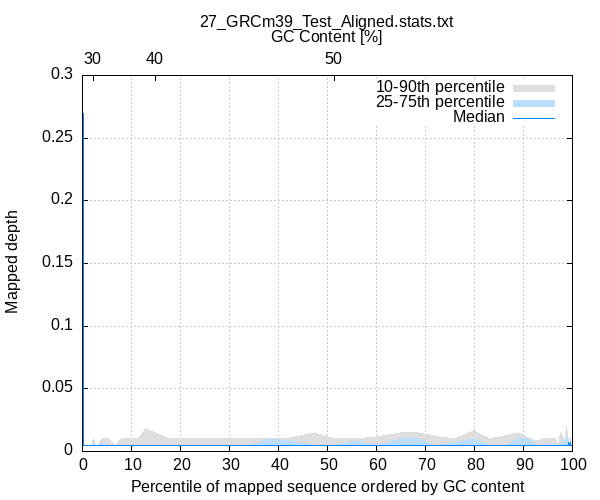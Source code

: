 
            set terminal png size 600,500 truecolor
            set output "plots/gc-depth.png"
            set grid xtics ytics y2tics back lc rgb "#cccccc"
            set ylabel "Mapped depth"
            set xlabel "Percentile of mapped sequence ordered by GC content"
            set x2label "GC Content [%]"
            set title "27_GRCm39_Test_Aligned.stats.txt" noenhanced
            set x2tics ("30" 2.296,"40" 14.889,"50" 51.333)
            set xtics nomirror
            set xrange [0.1:99.9]

            plot '-' using 1:2:3 with filledcurve lt 1 lc rgb "#dedede" t '10-90th percentile' , \
                 '-' using 1:2:3 with filledcurve lt 1 lc rgb "#bbdeff" t '25-75th percentile' , \
                 '-' using 1:2 with lines lc rgb "#0084ff" t 'Median'
        0.148	0.000	0.000
0.222	0.270	0.270
0.370	0.005	0.005
0.444	0.005	0.005
0.593	0.005	0.005
0.963	0.005	0.005
1.037	0.005	0.005
1.407	0.005	0.005
1.926	0.005	0.005
2.296	0.005	0.010
2.667	0.005	0.005
3.259	0.005	0.005
3.926	0.005	0.010
5.407	0.005	0.010
6.741	0.005	0.005
8.000	0.005	0.010
9.259	0.005	0.011
11.556	0.005	0.010
12.889	0.005	0.018
14.889	0.005	0.015
17.852	0.005	0.010
20.296	0.005	0.010
23.407	0.005	0.010
27.630	0.005	0.010
31.333	0.005	0.010
34.296	0.005	0.010
38.296	0.005	0.010
42.444	0.005	0.011
47.333	0.005	0.015
51.333	0.005	0.010
55.778	0.005	0.010
60.000	0.005	0.012
64.963	0.005	0.015
68.444	0.005	0.015
71.704	0.005	0.013
75.630	0.005	0.010
79.704	0.005	0.017
82.963	0.005	0.010
86.148	0.005	0.013
88.963	0.005	0.015
90.963	0.005	0.011
92.593	0.005	0.009
94.000	0.005	0.010
95.333	0.005	0.010
96.444	0.005	0.010
97.037	0.005	0.005
97.556	0.005	0.015
98.000	0.005	0.010
98.296	0.005	0.005
98.667	0.005	0.020
99.037	0.005	0.005
99.185	0.005	0.010
99.259	0.005	0.005
99.333	0.005	0.005
99.481	0.005	0.010
99.556	0.005	0.005
99.630	0.005	0.005
99.778	0.005	0.005
99.926	0.005	0.005
100.000	0.005	0.005
end
0.148	0.000	0.000
0.222	0.270	0.270
0.370	0.005	0.005
0.444	0.005	0.005
0.593	0.005	0.005
0.963	0.005	0.005
1.037	0.005	0.005
1.407	0.005	0.005
1.926	0.005	0.005
2.296	0.005	0.007
2.667	0.005	0.005
3.259	0.005	0.005
3.926	0.005	0.007
5.407	0.005	0.005
6.741	0.005	0.005
8.000	0.005	0.005
9.259	0.005	0.005
11.556	0.005	0.005
12.889	0.005	0.005
14.889	0.005	0.005
17.852	0.005	0.005
20.296	0.005	0.005
23.407	0.005	0.005
27.630	0.005	0.005
31.333	0.005	0.005
34.296	0.005	0.005
38.296	0.005	0.010
42.444	0.005	0.009
47.333	0.005	0.005
51.333	0.005	0.005
55.778	0.005	0.009
60.000	0.005	0.005
64.963	0.005	0.010
68.444	0.005	0.010
71.704	0.005	0.005
75.630	0.005	0.007
79.704	0.005	0.010
82.963	0.005	0.005
86.148	0.005	0.005
88.963	0.005	0.010
90.963	0.005	0.010
92.593	0.005	0.005
94.000	0.005	0.005
95.333	0.005	0.006
96.444	0.005	0.005
97.037	0.005	0.005
97.556	0.005	0.005
98.000	0.005	0.010
98.296	0.005	0.005
98.667	0.005	0.013
99.037	0.005	0.005
99.185	0.005	0.010
99.259	0.005	0.005
99.333	0.005	0.005
99.481	0.005	0.010
99.556	0.005	0.005
99.630	0.005	0.005
99.778	0.005	0.005
99.926	0.005	0.005
100.000	0.005	0.005
end
0.148	0.000
0.222	0.270
0.370	0.005
0.444	0.005
0.593	0.005
0.963	0.005
1.037	0.005
1.407	0.005
1.926	0.005
2.296	0.005
2.667	0.005
3.259	0.005
3.926	0.005
5.407	0.005
6.741	0.005
8.000	0.005
9.259	0.005
11.556	0.005
12.889	0.005
14.889	0.005
17.852	0.005
20.296	0.005
23.407	0.005
27.630	0.005
31.333	0.005
34.296	0.005
38.296	0.005
42.444	0.005
47.333	0.005
51.333	0.005
55.778	0.005
60.000	0.005
64.963	0.005
68.444	0.005
71.704	0.005
75.630	0.005
79.704	0.005
82.963	0.005
86.148	0.005
88.963	0.005
90.963	0.005
92.593	0.005
94.000	0.005
95.333	0.005
96.444	0.005
97.037	0.005
97.556	0.005
98.000	0.005
98.296	0.005
98.667	0.005
99.037	0.005
99.185	0.007
99.259	0.005
99.333	0.005
99.481	0.007
99.556	0.005
99.630	0.005
99.778	0.005
99.926	0.005
100.000	0.005
end
